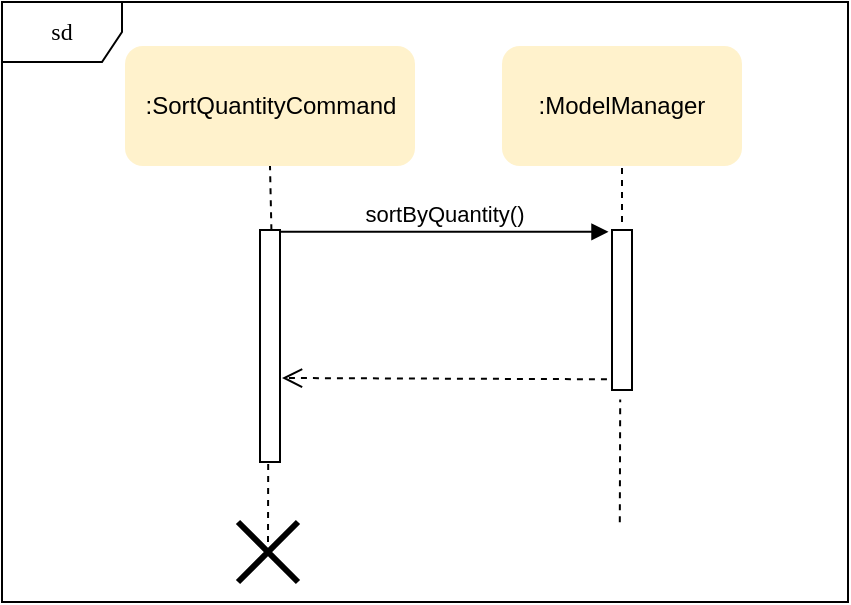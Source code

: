 <mxfile version="12.2.3" type="device" pages="1"><diagram name="Page-1" id="58cdce13-f638-feb5-8d6f-7d28b1aa9fa0"><mxGraphModel dx="367" dy="1214" grid="1" gridSize="10" guides="1" tooltips="1" connect="1" arrows="1" fold="1" page="1" pageScale="1" pageWidth="1100" pageHeight="850" background="#ffffff" math="0" shadow="0"><root><mxCell id="0"/><mxCell id="1" parent="0"/><mxCell id="2a3bc250acf0617d-8" value="sd" style="shape=umlFrame;whiteSpace=wrap;html=1;rounded=1;shadow=0;comic=0;labelBackgroundColor=none;strokeWidth=1;fontFamily=Verdana;fontSize=12;align=center;" parent="1" vertex="1"><mxGeometry x="210" y="-730" width="423" height="300" as="geometry"/></mxCell><mxCell id="FDhjlVTIxP7MijwfxqTf-1" value=":SortQuantityCommand" style="rounded=1;whiteSpace=wrap;html=1;fillColor=#fff2cc;strokeColor=none;" vertex="1" parent="1"><mxGeometry x="271.5" y="-708" width="145" height="60" as="geometry"/></mxCell><mxCell id="FDhjlVTIxP7MijwfxqTf-2" value=":ModelManager" style="rounded=1;whiteSpace=wrap;html=1;fillColor=#fff2cc;strokeColor=none;" vertex="1" parent="1"><mxGeometry x="460" y="-708" width="120" height="60" as="geometry"/></mxCell><mxCell id="FDhjlVTIxP7MijwfxqTf-3" value="" style="html=1;points=[];perimeter=orthogonalPerimeter;" vertex="1" parent="1"><mxGeometry x="339" y="-616" width="10" height="116" as="geometry"/></mxCell><mxCell id="FDhjlVTIxP7MijwfxqTf-4" value="sortByQuantity()" style="html=1;verticalAlign=bottom;endArrow=block;entryX=-0.175;entryY=0.011;entryDx=0;entryDy=0;entryPerimeter=0;" edge="1" target="FDhjlVTIxP7MijwfxqTf-6" parent="1" source="FDhjlVTIxP7MijwfxqTf-3"><mxGeometry relative="1" as="geometry"><mxPoint x="409" y="-616" as="sourcePoint"/></mxGeometry></mxCell><mxCell id="FDhjlVTIxP7MijwfxqTf-5" value="" style="html=1;verticalAlign=bottom;endArrow=open;dashed=1;endSize=8;exitX=-0.253;exitY=0.933;exitDx=0;exitDy=0;exitPerimeter=0;" edge="1" source="FDhjlVTIxP7MijwfxqTf-6" parent="1"><mxGeometry relative="1" as="geometry"><mxPoint x="350" y="-542" as="targetPoint"/></mxGeometry></mxCell><mxCell id="FDhjlVTIxP7MijwfxqTf-6" value="" style="html=1;points=[];perimeter=orthogonalPerimeter;" vertex="1" parent="1"><mxGeometry x="515" y="-616" width="10" height="80" as="geometry"/></mxCell><mxCell id="FDhjlVTIxP7MijwfxqTf-7" value="" style="endArrow=none;dashed=1;html=1;entryX=0.5;entryY=1;entryDx=0;entryDy=0;exitX=0.571;exitY=0.001;exitDx=0;exitDy=0;exitPerimeter=0;" edge="1" parent="1" source="FDhjlVTIxP7MijwfxqTf-3" target="FDhjlVTIxP7MijwfxqTf-1"><mxGeometry width="50" height="50" relative="1" as="geometry"><mxPoint x="250" y="-550" as="sourcePoint"/><mxPoint x="300" y="-600" as="targetPoint"/></mxGeometry></mxCell><mxCell id="FDhjlVTIxP7MijwfxqTf-8" value="" style="endArrow=none;dashed=1;html=1;entryX=0.5;entryY=1;entryDx=0;entryDy=0;" edge="1" parent="1" target="FDhjlVTIxP7MijwfxqTf-2"><mxGeometry width="50" height="50" relative="1" as="geometry"><mxPoint x="520" y="-620" as="sourcePoint"/><mxPoint x="620" y="-550" as="targetPoint"/></mxGeometry></mxCell><mxCell id="FDhjlVTIxP7MijwfxqTf-9" value="" style="endArrow=none;dashed=1;html=1;entryX=0.61;entryY=1.06;entryDx=0;entryDy=0;entryPerimeter=0;exitX=0.735;exitY=0.867;exitDx=0;exitDy=0;exitPerimeter=0;" edge="1" parent="1"><mxGeometry width="50" height="50" relative="1" as="geometry"><mxPoint x="518.905" y="-469.9" as="sourcePoint"/><mxPoint x="519.1" y="-531.2" as="targetPoint"/></mxGeometry></mxCell><mxCell id="FDhjlVTIxP7MijwfxqTf-10" value="" style="endArrow=none;dashed=1;html=1;entryX=0.61;entryY=1.06;entryDx=0;entryDy=0;entryPerimeter=0;" edge="1" parent="1"><mxGeometry width="50" height="50" relative="1" as="geometry"><mxPoint x="343" y="-460" as="sourcePoint"/><mxPoint x="343.1" y="-500.2" as="targetPoint"/></mxGeometry></mxCell><mxCell id="FDhjlVTIxP7MijwfxqTf-12" value="" style="shape=umlDestroy;whiteSpace=wrap;html=1;strokeWidth=3;" vertex="1" parent="1"><mxGeometry x="328" y="-470" width="30" height="30" as="geometry"/></mxCell></root></mxGraphModel></diagram></mxfile>